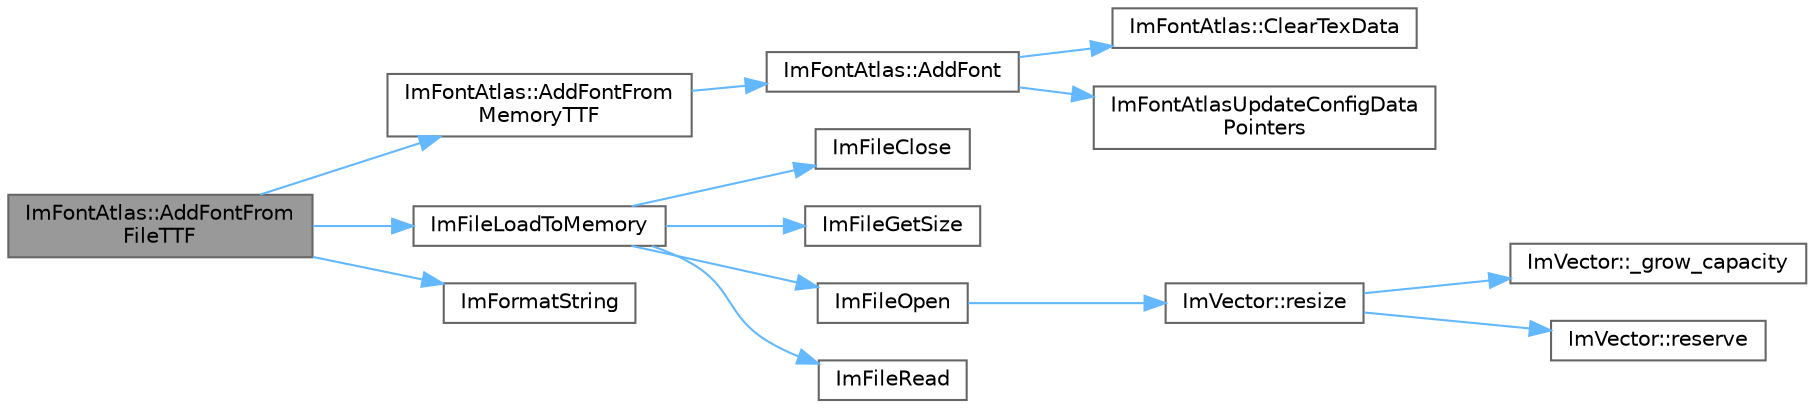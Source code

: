 digraph "ImFontAtlas::AddFontFromFileTTF"
{
 // LATEX_PDF_SIZE
  bgcolor="transparent";
  edge [fontname=Helvetica,fontsize=10,labelfontname=Helvetica,labelfontsize=10];
  node [fontname=Helvetica,fontsize=10,shape=box,height=0.2,width=0.4];
  rankdir="LR";
  Node1 [id="Node000001",label="ImFontAtlas::AddFontFrom\lFileTTF",height=0.2,width=0.4,color="gray40", fillcolor="grey60", style="filled", fontcolor="black",tooltip=" "];
  Node1 -> Node2 [id="edge1_Node000001_Node000002",color="steelblue1",style="solid",tooltip=" "];
  Node2 [id="Node000002",label="ImFontAtlas::AddFontFrom\lMemoryTTF",height=0.2,width=0.4,color="grey40", fillcolor="white", style="filled",URL="$struct_im_font_atlas.html#a95eec9b791e9c509180030f8176406ff",tooltip=" "];
  Node2 -> Node3 [id="edge2_Node000002_Node000003",color="steelblue1",style="solid",tooltip=" "];
  Node3 [id="Node000003",label="ImFontAtlas::AddFont",height=0.2,width=0.4,color="grey40", fillcolor="white", style="filled",URL="$struct_im_font_atlas.html#ad01c0f19a95d37a9e5ebab1e54525625",tooltip=" "];
  Node3 -> Node4 [id="edge3_Node000003_Node000004",color="steelblue1",style="solid",tooltip=" "];
  Node4 [id="Node000004",label="ImFontAtlas::ClearTexData",height=0.2,width=0.4,color="grey40", fillcolor="white", style="filled",URL="$struct_im_font_atlas.html#a3ede4bd513bec044c77ac392ad9c6e86",tooltip=" "];
  Node3 -> Node5 [id="edge4_Node000003_Node000005",color="steelblue1",style="solid",tooltip=" "];
  Node5 [id="Node000005",label="ImFontAtlasUpdateConfigData\lPointers",height=0.2,width=0.4,color="grey40", fillcolor="white", style="filled",URL="$imgui__draw_8cpp.html#ab58975478a1fbc1735cf9b15e2db5be0",tooltip=" "];
  Node1 -> Node6 [id="edge5_Node000001_Node000006",color="steelblue1",style="solid",tooltip=" "];
  Node6 [id="Node000006",label="ImFileLoadToMemory",height=0.2,width=0.4,color="grey40", fillcolor="white", style="filled",URL="$imgui_8cpp.html#acdc4b377b19c5dbd32e76bd0066c8476",tooltip=" "];
  Node6 -> Node7 [id="edge6_Node000006_Node000007",color="steelblue1",style="solid",tooltip=" "];
  Node7 [id="Node000007",label="ImFileClose",height=0.2,width=0.4,color="grey40", fillcolor="white", style="filled",URL="$imgui_8cpp.html#ac4a6194720e9d693bc9d34e97d9465aa",tooltip=" "];
  Node6 -> Node8 [id="edge7_Node000006_Node000008",color="steelblue1",style="solid",tooltip=" "];
  Node8 [id="Node000008",label="ImFileGetSize",height=0.2,width=0.4,color="grey40", fillcolor="white", style="filled",URL="$imgui_8cpp.html#addef8c2a01c9daaa3546469f01682c98",tooltip=" "];
  Node6 -> Node9 [id="edge8_Node000006_Node000009",color="steelblue1",style="solid",tooltip=" "];
  Node9 [id="Node000009",label="ImFileOpen",height=0.2,width=0.4,color="grey40", fillcolor="white", style="filled",URL="$imgui_8cpp.html#ae6a61623537c5a5de071fade1f0e8acd",tooltip=" "];
  Node9 -> Node10 [id="edge9_Node000009_Node000010",color="steelblue1",style="solid",tooltip=" "];
  Node10 [id="Node000010",label="ImVector::resize",height=0.2,width=0.4,color="grey40", fillcolor="white", style="filled",URL="$struct_im_vector.html#ac371dd62e56ae486b1a5038cf07eee56",tooltip=" "];
  Node10 -> Node11 [id="edge10_Node000010_Node000011",color="steelblue1",style="solid",tooltip=" "];
  Node11 [id="Node000011",label="ImVector::_grow_capacity",height=0.2,width=0.4,color="grey40", fillcolor="white", style="filled",URL="$struct_im_vector.html#a3a097635d464b1b70dc7d59996a88b28",tooltip=" "];
  Node10 -> Node12 [id="edge11_Node000010_Node000012",color="steelblue1",style="solid",tooltip=" "];
  Node12 [id="Node000012",label="ImVector::reserve",height=0.2,width=0.4,color="grey40", fillcolor="white", style="filled",URL="$struct_im_vector.html#a0f14f5736c3372157856eebb67123b75",tooltip=" "];
  Node6 -> Node13 [id="edge12_Node000006_Node000013",color="steelblue1",style="solid",tooltip=" "];
  Node13 [id="Node000013",label="ImFileRead",height=0.2,width=0.4,color="grey40", fillcolor="white", style="filled",URL="$imgui_8cpp.html#ab3b6f7a9c730b3701e7e3bbc4158c43f",tooltip=" "];
  Node1 -> Node14 [id="edge13_Node000001_Node000014",color="steelblue1",style="solid",tooltip=" "];
  Node14 [id="Node000014",label="ImFormatString",height=0.2,width=0.4,color="grey40", fillcolor="white", style="filled",URL="$imgui_8cpp.html#a75ccaf7d676b1f567ba888ae42ac3809",tooltip=" "];
}

